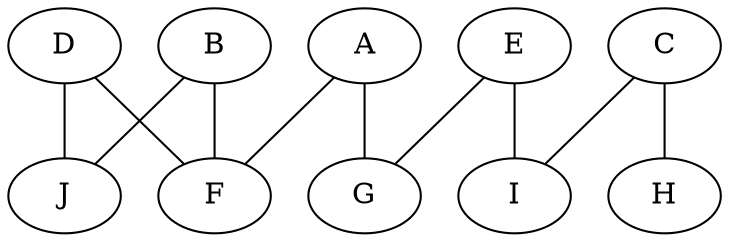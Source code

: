 strict graph "5MaximumMatching2" {
	A -- F
	A -- G
	B -- F
	B -- J
	C -- H
	C -- I
	D -- F
	D -- J
	E -- G
	E -- I
}

